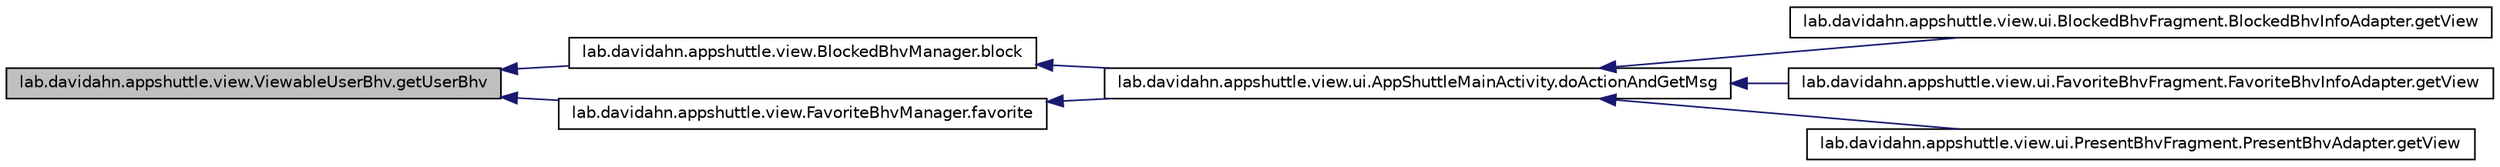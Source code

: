 digraph G
{
 // INTERACTIVE_SVG=YES
  edge [fontname="Helvetica",fontsize="10",labelfontname="Helvetica",labelfontsize="10"];
  node [fontname="Helvetica",fontsize="10",shape=record];
  rankdir="LR";
  Node1 [label="lab.davidahn.appshuttle.view.ViewableUserBhv.getUserBhv",height=0.2,width=0.4,color="black", fillcolor="grey75", style="filled" fontcolor="black"];
  Node1 -> Node2 [dir="back",color="midnightblue",fontsize="10",style="solid"];
  Node2 [label="lab.davidahn.appshuttle.view.BlockedBhvManager.block",height=0.2,width=0.4,color="black", fillcolor="white", style="filled",URL="$classlab_1_1davidahn_1_1appshuttle_1_1view_1_1_blocked_bhv_manager.html#a13166f2c1bf8e747843c4fdc1a0ca4e0"];
  Node2 -> Node3 [dir="back",color="midnightblue",fontsize="10",style="solid"];
  Node3 [label="lab.davidahn.appshuttle.view.ui.AppShuttleMainActivity.doActionAndGetMsg",height=0.2,width=0.4,color="black", fillcolor="white", style="filled",URL="$classlab_1_1davidahn_1_1appshuttle_1_1view_1_1ui_1_1_app_shuttle_main_activity.html#a89208de0a4ba1cb488208b72f9aa33ee"];
  Node3 -> Node4 [dir="back",color="midnightblue",fontsize="10",style="solid"];
  Node4 [label="lab.davidahn.appshuttle.view.ui.BlockedBhvFragment.BlockedBhvInfoAdapter.getView",height=0.2,width=0.4,color="black", fillcolor="white", style="filled",URL="$classlab_1_1davidahn_1_1appshuttle_1_1view_1_1ui_1_1_blocked_bhv_fragment_1_1_blocked_bhv_info_adapter.html#a996a9f405f7d97ee54d0c6f3db25ab24"];
  Node3 -> Node5 [dir="back",color="midnightblue",fontsize="10",style="solid"];
  Node5 [label="lab.davidahn.appshuttle.view.ui.FavoriteBhvFragment.FavoriteBhvInfoAdapter.getView",height=0.2,width=0.4,color="black", fillcolor="white", style="filled",URL="$classlab_1_1davidahn_1_1appshuttle_1_1view_1_1ui_1_1_favorite_bhv_fragment_1_1_favorite_bhv_info_adapter.html#a6db75a41a5dfb45cf50a05d6134bab59"];
  Node3 -> Node6 [dir="back",color="midnightblue",fontsize="10",style="solid"];
  Node6 [label="lab.davidahn.appshuttle.view.ui.PresentBhvFragment.PresentBhvAdapter.getView",height=0.2,width=0.4,color="black", fillcolor="white", style="filled",URL="$classlab_1_1davidahn_1_1appshuttle_1_1view_1_1ui_1_1_present_bhv_fragment_1_1_present_bhv_adapter.html#ad968c6b3d5bd8a90248a62de92b7ac28"];
  Node1 -> Node7 [dir="back",color="midnightblue",fontsize="10",style="solid"];
  Node7 [label="lab.davidahn.appshuttle.view.FavoriteBhvManager.favorite",height=0.2,width=0.4,color="black", fillcolor="white", style="filled",URL="$classlab_1_1davidahn_1_1appshuttle_1_1view_1_1_favorite_bhv_manager.html#a128f59ad36072e3bc9e29ec93eaf1c22"];
  Node7 -> Node3 [dir="back",color="midnightblue",fontsize="10",style="solid"];
}
